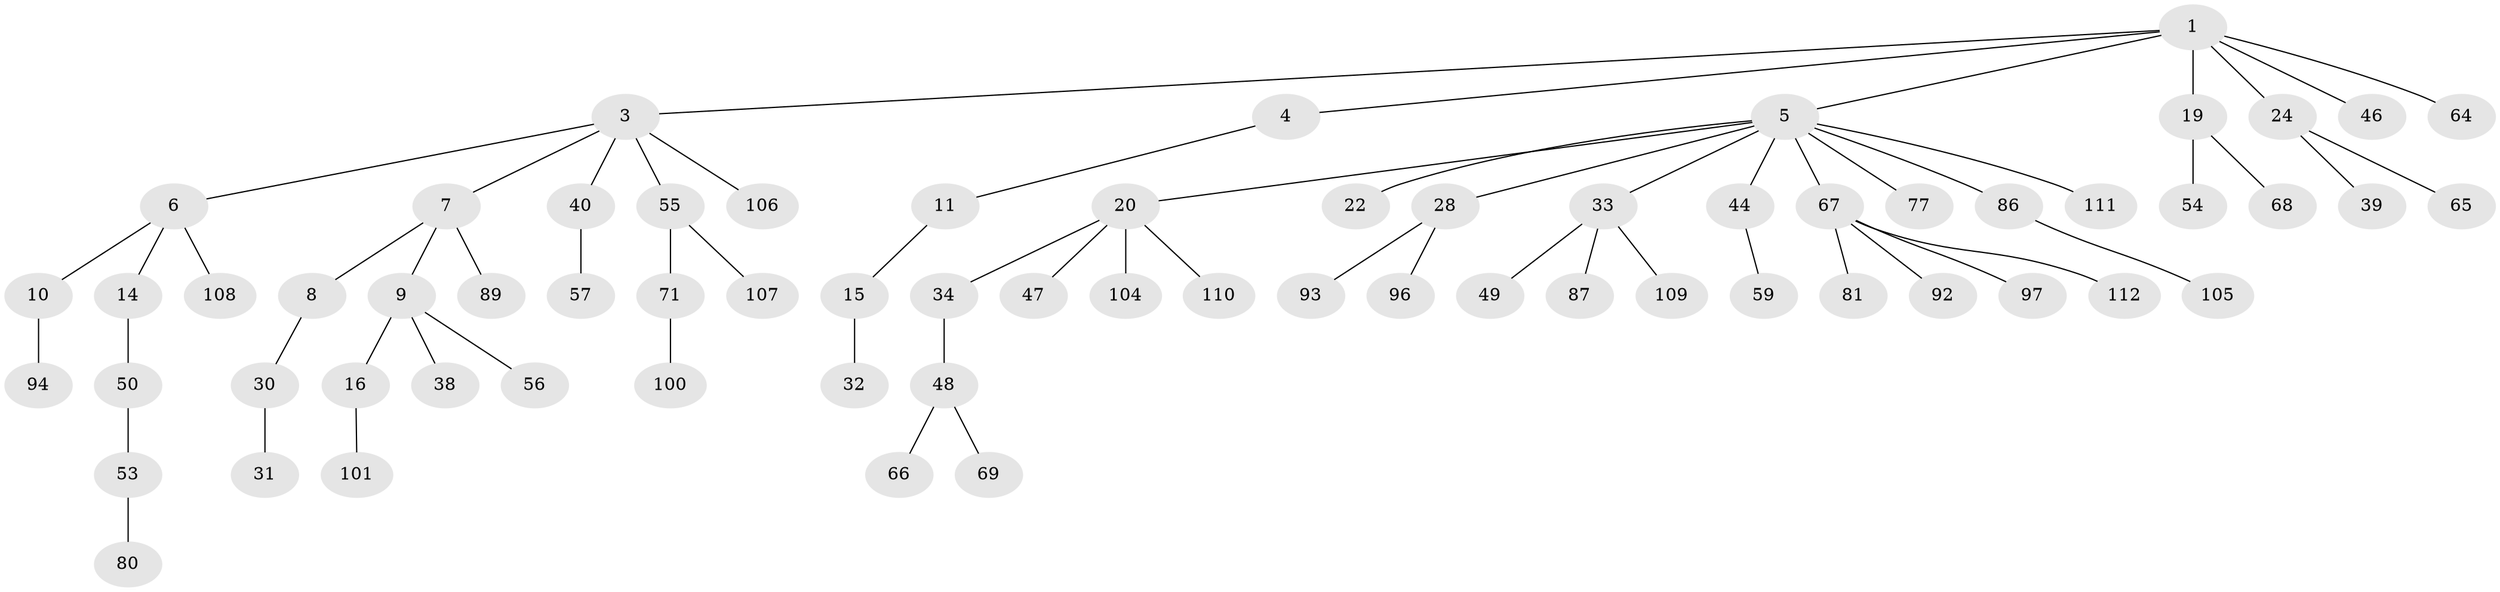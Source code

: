 // original degree distribution, {5: 0.044642857142857144, 4: 0.05357142857142857, 7: 0.017857142857142856, 2: 0.23214285714285715, 3: 0.15178571428571427, 1: 0.5}
// Generated by graph-tools (version 1.1) at 2025/19/03/04/25 18:19:04]
// undirected, 67 vertices, 66 edges
graph export_dot {
graph [start="1"]
  node [color=gray90,style=filled];
  1 [super="+2"];
  3 [super="+85+23"];
  4;
  5 [super="+13+18"];
  6;
  7 [super="+76"];
  8;
  9 [super="+35+12"];
  10;
  11 [super="+26"];
  14;
  15;
  16 [super="+62+43+52+17"];
  19 [super="+41"];
  20;
  22;
  24 [super="+45"];
  28 [super="+61"];
  30;
  31 [super="+98"];
  32 [super="+51+90"];
  33 [super="+36+73"];
  34 [super="+88"];
  38 [super="+74"];
  39;
  40 [super="+103"];
  44;
  46;
  47 [super="+78"];
  48;
  49 [super="+102"];
  50;
  53 [super="+70"];
  54;
  55;
  56;
  57;
  59 [super="+63"];
  64;
  65;
  66;
  67;
  68;
  69;
  71 [super="+83+99"];
  77;
  80;
  81 [super="+91"];
  86;
  87;
  89;
  92;
  93 [super="+95"];
  94;
  96;
  97;
  100;
  101;
  104;
  105;
  106;
  107;
  108;
  109;
  110;
  111;
  112;
  1 -- 3;
  1 -- 5;
  1 -- 19;
  1 -- 24;
  1 -- 64;
  1 -- 4;
  1 -- 46;
  3 -- 6;
  3 -- 7;
  3 -- 40;
  3 -- 106;
  3 -- 55;
  4 -- 11;
  5 -- 20;
  5 -- 28;
  5 -- 33;
  5 -- 44;
  5 -- 22;
  5 -- 111;
  5 -- 67;
  5 -- 77;
  5 -- 86;
  6 -- 10;
  6 -- 14;
  6 -- 108;
  7 -- 8;
  7 -- 9;
  7 -- 89;
  8 -- 30;
  9 -- 16;
  9 -- 38;
  9 -- 56;
  10 -- 94;
  11 -- 15;
  14 -- 50;
  15 -- 32;
  16 -- 101;
  19 -- 68;
  19 -- 54;
  20 -- 34;
  20 -- 47;
  20 -- 104;
  20 -- 110;
  24 -- 39;
  24 -- 65;
  28 -- 96;
  28 -- 93;
  30 -- 31;
  33 -- 109;
  33 -- 87;
  33 -- 49;
  34 -- 48;
  40 -- 57;
  44 -- 59;
  48 -- 66;
  48 -- 69;
  50 -- 53;
  53 -- 80;
  55 -- 71;
  55 -- 107;
  67 -- 81;
  67 -- 92;
  67 -- 97;
  67 -- 112;
  71 -- 100;
  86 -- 105;
}
